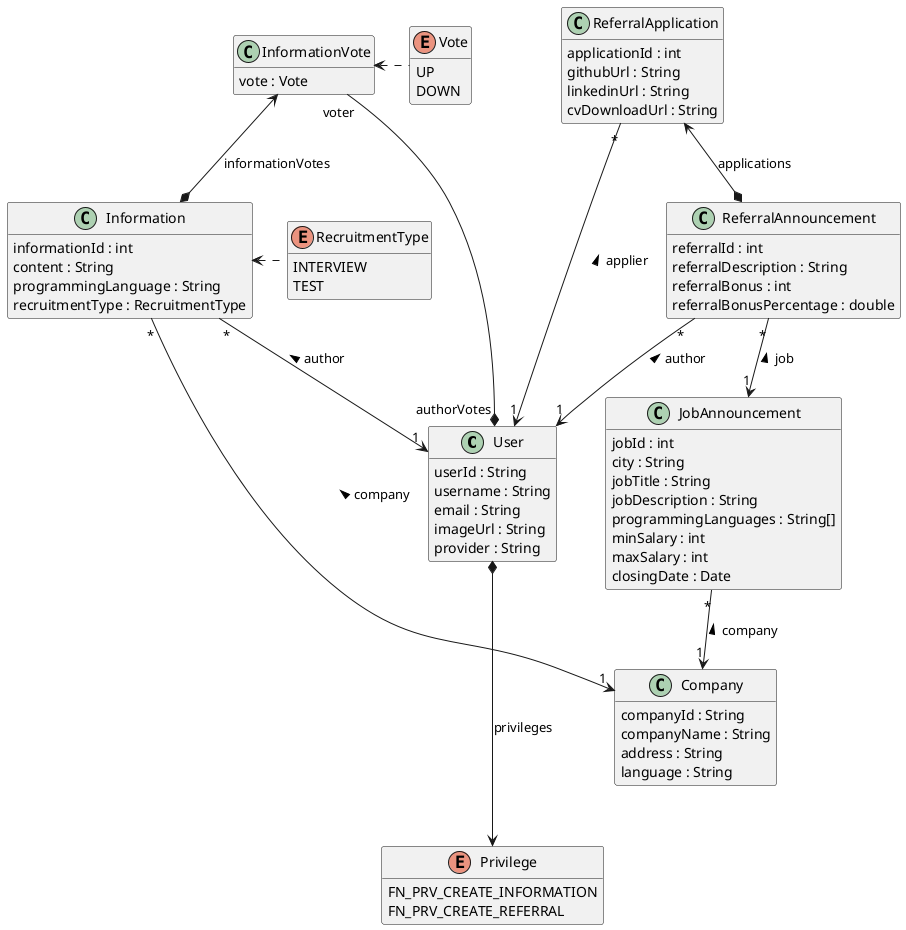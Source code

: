 @startuml

hide empty members

class User {
    userId : String
    username : String
    email : String
    imageUrl : String
    provider : String
}

enum Privilege {
    FN_PRV_CREATE_INFORMATION
    FN_PRV_CREATE_REFERRAL
}

class Company {
    companyId : String
    companyName : String
    address : String
    language : String
}

enum RecruitmentType {
    INTERVIEW
    TEST
}

class Information {
    informationId : int
    content : String
    programmingLanguage : String
    recruitmentType : RecruitmentType
}

enum Vote {
    UP
    DOWN
}

class InformationVote {
    vote : Vote
}

class JobAnnouncement {
    jobId : int
    city : String
    jobTitle : String
    jobDescription : String 
    programmingLanguages : String[]
    minSalary : int
    maxSalary : int 
    closingDate : Date
}

class ReferralAnnouncement {
    referralId : int
    referralDescription : String 
    referralBonus : int 
    referralBonusPercentage : double
}

class ReferralApplication {
    applicationId : int
    githubUrl : String 
    linkedinUrl : String 
    cvDownloadUrl : String
}

User *---> Privilege : privileges

InformationVote <. Vote
Information <. RecruitmentType

Information "*" --> "1" User : < author 
Information "*" --> "1" Company : < company

InformationVote "voter" --* "authorVotes" User 
InformationVote <--* Information : informationVotes

JobAnnouncement "*" --> "1" Company : < company

ReferralAnnouncement "*" --> "1" User : < author
ReferralAnnouncement "*" --> "1" JobAnnouncement : < job
ReferralApplication <--* ReferralAnnouncement : applications
ReferralApplication "*" --> "1" User : < applier



@enduml